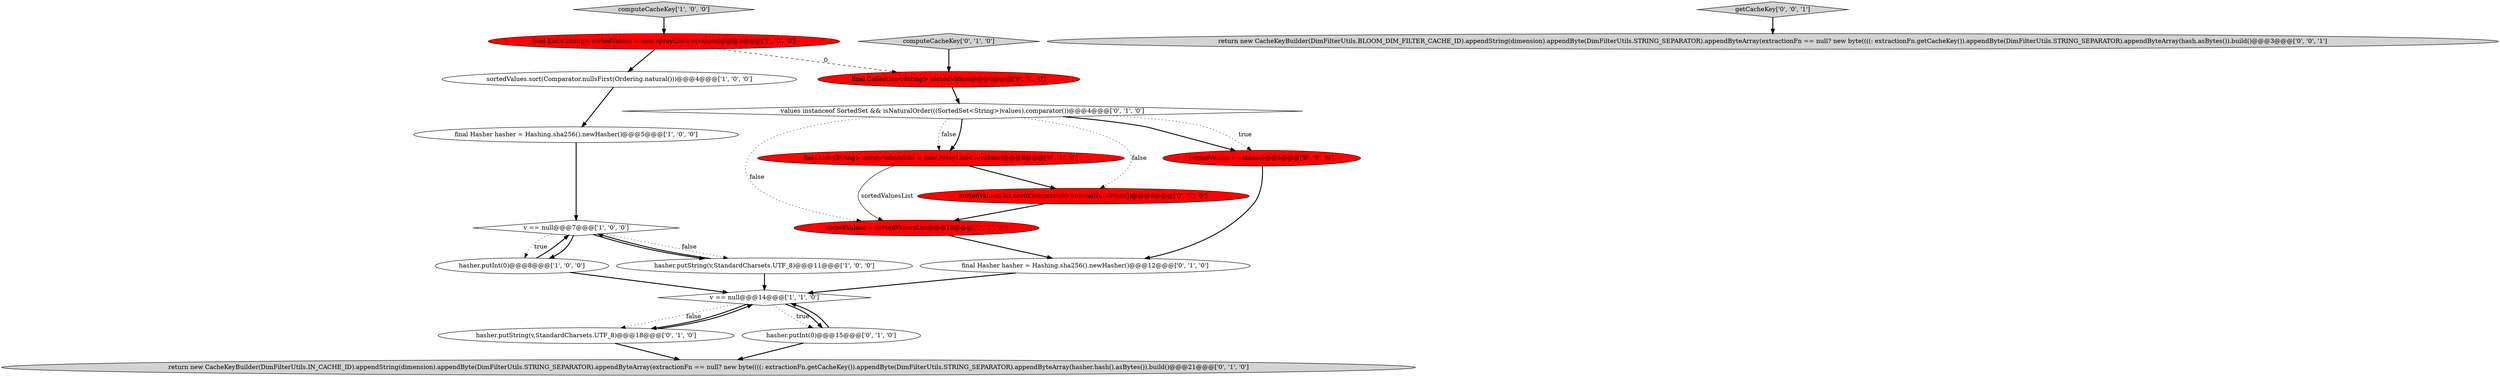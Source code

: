 digraph {
0 [style = filled, label = "v == null@@@7@@@['1', '0', '0']", fillcolor = white, shape = diamond image = "AAA0AAABBB1BBB"];
20 [style = filled, label = "getCacheKey['0', '0', '1']", fillcolor = lightgray, shape = diamond image = "AAA0AAABBB3BBB"];
1 [style = filled, label = "final Hasher hasher = Hashing.sha256().newHasher()@@@5@@@['1', '0', '0']", fillcolor = white, shape = ellipse image = "AAA0AAABBB1BBB"];
17 [style = filled, label = "sortedValues = sortedValuesList@@@10@@@['0', '1', '0']", fillcolor = red, shape = ellipse image = "AAA1AAABBB2BBB"];
16 [style = filled, label = "final Collection<String> sortedValues@@@3@@@['0', '1', '0']", fillcolor = red, shape = ellipse image = "AAA1AAABBB2BBB"];
2 [style = filled, label = "hasher.putInt(0)@@@8@@@['1', '0', '0']", fillcolor = white, shape = ellipse image = "AAA0AAABBB1BBB"];
10 [style = filled, label = "return new CacheKeyBuilder(DimFilterUtils.IN_CACHE_ID).appendString(dimension).appendByte(DimFilterUtils.STRING_SEPARATOR).appendByteArray(extractionFn == null? new byte((((: extractionFn.getCacheKey()).appendByte(DimFilterUtils.STRING_SEPARATOR).appendByteArray(hasher.hash().asBytes()).build()@@@21@@@['0', '1', '0']", fillcolor = lightgray, shape = ellipse image = "AAA0AAABBB2BBB"];
12 [style = filled, label = "values instanceof SortedSet && isNaturalOrder(((SortedSet<String>)values).comparator())@@@4@@@['0', '1', '0']", fillcolor = white, shape = diamond image = "AAA0AAABBB2BBB"];
7 [style = filled, label = "computeCacheKey['1', '0', '0']", fillcolor = lightgray, shape = diamond image = "AAA0AAABBB1BBB"];
15 [style = filled, label = "final Hasher hasher = Hashing.sha256().newHasher()@@@12@@@['0', '1', '0']", fillcolor = white, shape = ellipse image = "AAA0AAABBB2BBB"];
6 [style = filled, label = "v == null@@@14@@@['1', '1', '0']", fillcolor = white, shape = diamond image = "AAA0AAABBB1BBB"];
4 [style = filled, label = "sortedValues.sort(Comparator.nullsFirst(Ordering.natural()))@@@4@@@['1', '0', '0']", fillcolor = white, shape = ellipse image = "AAA0AAABBB1BBB"];
3 [style = filled, label = "final List<String> sortedValues = new ArrayList<>(values)@@@3@@@['1', '0', '0']", fillcolor = red, shape = ellipse image = "AAA1AAABBB1BBB"];
5 [style = filled, label = "hasher.putString(v,StandardCharsets.UTF_8)@@@11@@@['1', '0', '0']", fillcolor = white, shape = ellipse image = "AAA0AAABBB1BBB"];
9 [style = filled, label = "sortedValuesList.sort(Comparators.naturalNullsFirst())@@@9@@@['0', '1', '0']", fillcolor = red, shape = ellipse image = "AAA1AAABBB2BBB"];
14 [style = filled, label = "hasher.putString(v,StandardCharsets.UTF_8)@@@18@@@['0', '1', '0']", fillcolor = white, shape = ellipse image = "AAA0AAABBB2BBB"];
18 [style = filled, label = "sortedValues = values@@@5@@@['0', '1', '0']", fillcolor = red, shape = ellipse image = "AAA1AAABBB2BBB"];
8 [style = filled, label = "computeCacheKey['0', '1', '0']", fillcolor = lightgray, shape = diamond image = "AAA0AAABBB2BBB"];
13 [style = filled, label = "hasher.putInt(0)@@@15@@@['0', '1', '0']", fillcolor = white, shape = ellipse image = "AAA0AAABBB2BBB"];
19 [style = filled, label = "return new CacheKeyBuilder(DimFilterUtils.BLOOM_DIM_FILTER_CACHE_ID).appendString(dimension).appendByte(DimFilterUtils.STRING_SEPARATOR).appendByteArray(extractionFn == null? new byte((((: extractionFn.getCacheKey()).appendByte(DimFilterUtils.STRING_SEPARATOR).appendByteArray(hash.asBytes()).build()@@@3@@@['0', '0', '1']", fillcolor = lightgray, shape = ellipse image = "AAA0AAABBB3BBB"];
11 [style = filled, label = "final List<String> sortedValuesList = new ArrayList<>(values)@@@8@@@['0', '1', '0']", fillcolor = red, shape = ellipse image = "AAA1AAABBB2BBB"];
13->10 [style = bold, label=""];
8->16 [style = bold, label=""];
12->11 [style = dotted, label="false"];
12->17 [style = dotted, label="false"];
2->6 [style = bold, label=""];
6->13 [style = dotted, label="true"];
0->2 [style = bold, label=""];
18->15 [style = bold, label=""];
12->11 [style = bold, label=""];
14->10 [style = bold, label=""];
9->17 [style = bold, label=""];
15->6 [style = bold, label=""];
12->18 [style = dotted, label="true"];
1->0 [style = bold, label=""];
11->9 [style = bold, label=""];
3->4 [style = bold, label=""];
6->14 [style = dotted, label="false"];
7->3 [style = bold, label=""];
6->14 [style = bold, label=""];
11->17 [style = solid, label="sortedValuesList"];
2->0 [style = bold, label=""];
12->9 [style = dotted, label="false"];
5->6 [style = bold, label=""];
5->0 [style = bold, label=""];
6->13 [style = bold, label=""];
12->18 [style = bold, label=""];
17->15 [style = bold, label=""];
0->5 [style = dotted, label="false"];
4->1 [style = bold, label=""];
0->2 [style = dotted, label="true"];
13->6 [style = bold, label=""];
20->19 [style = bold, label=""];
16->12 [style = bold, label=""];
14->6 [style = bold, label=""];
3->16 [style = dashed, label="0"];
0->5 [style = bold, label=""];
}

